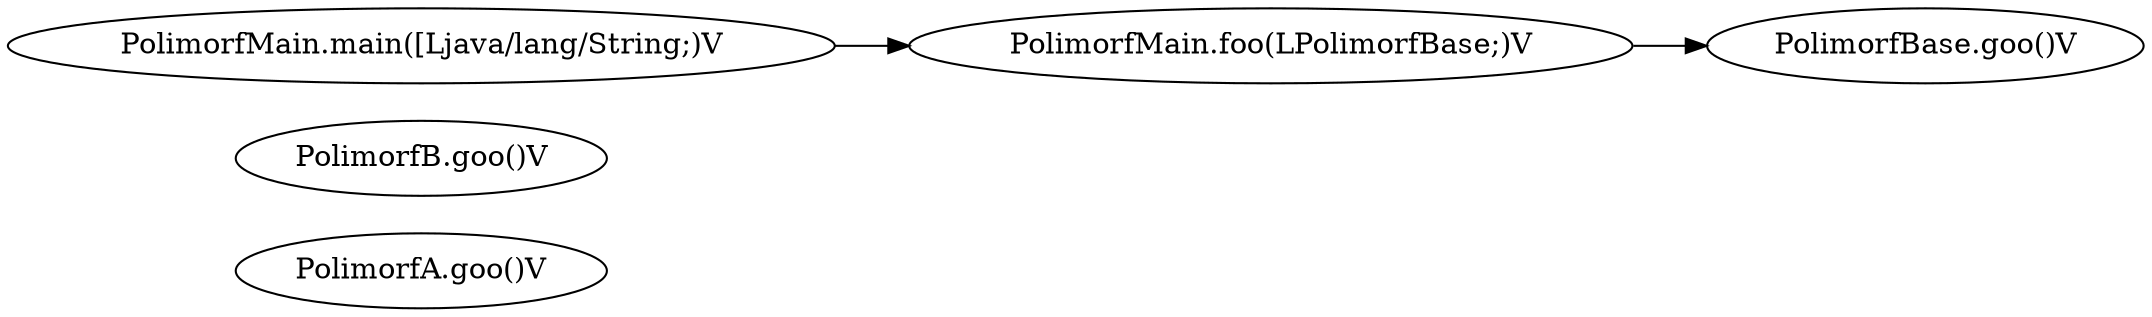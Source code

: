 digraph graphname {
rankdir="LR";
120 [label="PolimorfA.goo()V"]
130 [label="PolimorfB.goo()V"]
136 [label="PolimorfBase.goo()V"]
139 [label="PolimorfMain.main([Ljava/lang/String;)V"]
152 [label="PolimorfMain.foo(LPolimorfBase;)V"]
139 -> 152
152 -> 136
}
